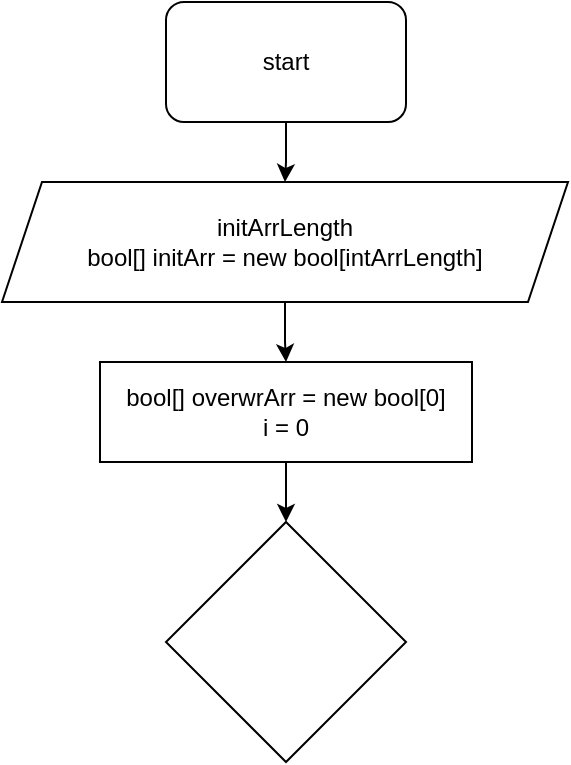 <mxfile version="24.4.0" type="device">
  <diagram name="Страница — 1" id="RrcYfVaWwaxr08F53ndg">
    <mxGraphModel dx="1137" dy="522" grid="1" gridSize="10" guides="1" tooltips="1" connect="1" arrows="1" fold="1" page="1" pageScale="1" pageWidth="827" pageHeight="1169" math="0" shadow="0">
      <root>
        <mxCell id="0" />
        <mxCell id="1" parent="0" />
        <mxCell id="gCrWcAFxk7_VopviN0U1-4" value="" style="edgeStyle=orthogonalEdgeStyle;rounded=0;orthogonalLoop=1;jettySize=auto;html=1;" edge="1" parent="1" source="gCrWcAFxk7_VopviN0U1-1" target="gCrWcAFxk7_VopviN0U1-3">
          <mxGeometry relative="1" as="geometry" />
        </mxCell>
        <mxCell id="gCrWcAFxk7_VopviN0U1-1" value="start" style="rounded=1;whiteSpace=wrap;html=1;" vertex="1" parent="1">
          <mxGeometry x="354" y="30" width="120" height="60" as="geometry" />
        </mxCell>
        <mxCell id="gCrWcAFxk7_VopviN0U1-7" value="" style="edgeStyle=orthogonalEdgeStyle;rounded=0;orthogonalLoop=1;jettySize=auto;html=1;" edge="1" parent="1" source="gCrWcAFxk7_VopviN0U1-2" target="gCrWcAFxk7_VopviN0U1-6">
          <mxGeometry relative="1" as="geometry" />
        </mxCell>
        <mxCell id="gCrWcAFxk7_VopviN0U1-2" value="bool[] overwrArr = new bool[0]&lt;div&gt;&lt;div&gt;&lt;div&gt;i = 0&lt;/div&gt;&lt;/div&gt;&lt;/div&gt;" style="rounded=0;whiteSpace=wrap;html=1;" vertex="1" parent="1">
          <mxGeometry x="321" y="210" width="186" height="50" as="geometry" />
        </mxCell>
        <mxCell id="gCrWcAFxk7_VopviN0U1-5" value="" style="edgeStyle=orthogonalEdgeStyle;rounded=0;orthogonalLoop=1;jettySize=auto;html=1;" edge="1" parent="1" source="gCrWcAFxk7_VopviN0U1-3" target="gCrWcAFxk7_VopviN0U1-2">
          <mxGeometry relative="1" as="geometry" />
        </mxCell>
        <mxCell id="gCrWcAFxk7_VopviN0U1-3" value="initArrLength&lt;div&gt;&lt;div&gt;&lt;div&gt;bool[] initArr = new bool[intArrLength]&lt;/div&gt;&lt;/div&gt;&lt;/div&gt;" style="shape=parallelogram;perimeter=parallelogramPerimeter;whiteSpace=wrap;html=1;fixedSize=1;" vertex="1" parent="1">
          <mxGeometry x="272" y="120" width="283" height="60" as="geometry" />
        </mxCell>
        <mxCell id="gCrWcAFxk7_VopviN0U1-6" value="" style="rhombus;whiteSpace=wrap;html=1;rounded=0;" vertex="1" parent="1">
          <mxGeometry x="354" y="290" width="120" height="120" as="geometry" />
        </mxCell>
      </root>
    </mxGraphModel>
  </diagram>
</mxfile>
